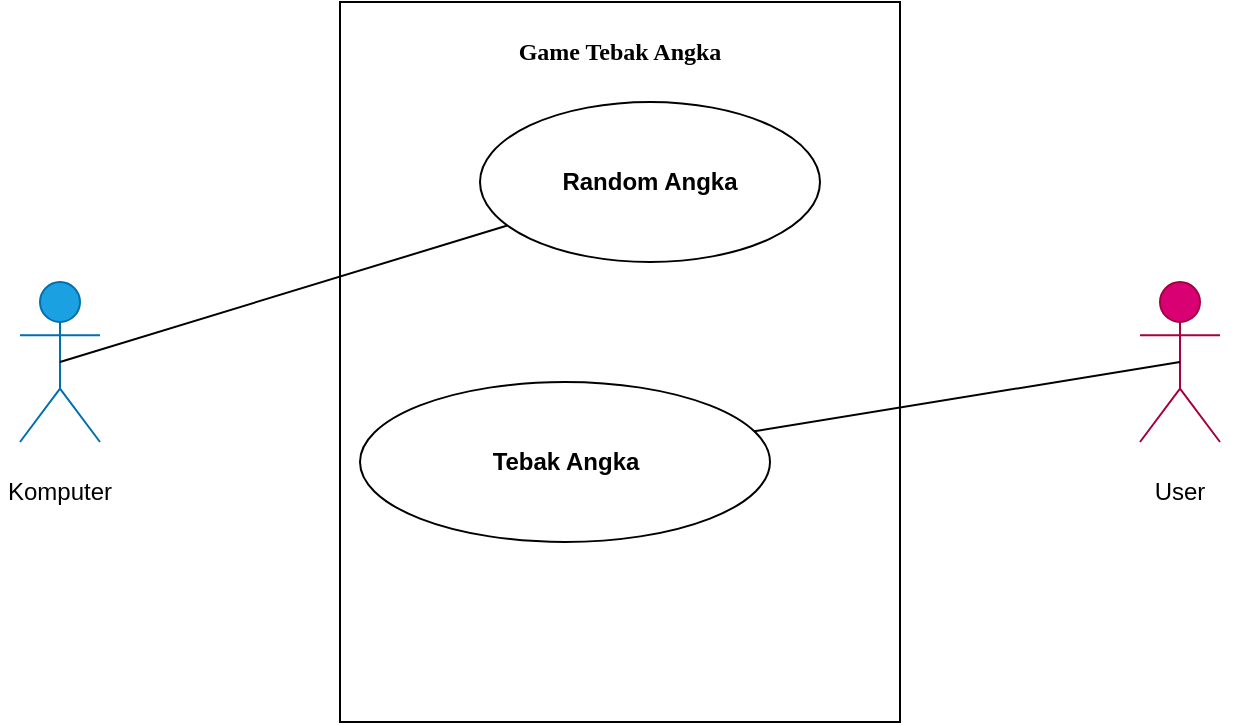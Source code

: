 <mxfile version="21.7.4" type="github">
  <diagram name="Page-1" id="bDxMqrkXdnVHO_2Llzge">
    <mxGraphModel dx="880" dy="478" grid="1" gridSize="10" guides="1" tooltips="1" connect="1" arrows="1" fold="1" page="1" pageScale="1" pageWidth="850" pageHeight="1100" math="0" shadow="0">
      <root>
        <mxCell id="0" />
        <mxCell id="1" parent="0" />
        <mxCell id="e9nEgrh9mV6L4Rl3gscP-2" value="" style="rounded=0;whiteSpace=wrap;html=1;" vertex="1" parent="1">
          <mxGeometry x="280" y="80" width="280" height="360" as="geometry" />
        </mxCell>
        <mxCell id="e9nEgrh9mV6L4Rl3gscP-3" value="Komputer" style="shape=umlActor;verticalLabelPosition=bottom;verticalAlign=top;html=1;outlineConnect=0;fillColor=#1ba1e2;strokeColor=#006EAF;fontColor=#ffffff;" vertex="1" parent="1">
          <mxGeometry x="120" y="220" width="40" height="80" as="geometry" />
        </mxCell>
        <mxCell id="e9nEgrh9mV6L4Rl3gscP-4" value="User" style="shape=umlActor;verticalLabelPosition=bottom;verticalAlign=top;html=1;outlineConnect=0;fillColor=#d80073;fontColor=#ffffff;strokeColor=#A50040;" vertex="1" parent="1">
          <mxGeometry x="680" y="220" width="40" height="80" as="geometry" />
        </mxCell>
        <mxCell id="e9nEgrh9mV6L4Rl3gscP-5" value="Game Tebak Angka" style="text;html=1;strokeColor=none;fillColor=none;align=center;verticalAlign=middle;whiteSpace=wrap;rounded=0;fontStyle=1;fontFamily=Verdana;" vertex="1" parent="1">
          <mxGeometry x="350" y="90" width="140" height="30" as="geometry" />
        </mxCell>
        <mxCell id="e9nEgrh9mV6L4Rl3gscP-10" value="" style="ellipse;whiteSpace=wrap;html=1;" vertex="1" parent="1">
          <mxGeometry x="350" y="130" width="170" height="80" as="geometry" />
        </mxCell>
        <mxCell id="e9nEgrh9mV6L4Rl3gscP-11" value="" style="ellipse;whiteSpace=wrap;html=1;" vertex="1" parent="1">
          <mxGeometry x="290" y="270" width="205" height="80" as="geometry" />
        </mxCell>
        <mxCell id="e9nEgrh9mV6L4Rl3gscP-12" value="" style="endArrow=none;html=1;rounded=0;exitX=0.5;exitY=0.5;exitDx=0;exitDy=0;exitPerimeter=0;" edge="1" parent="1" source="e9nEgrh9mV6L4Rl3gscP-3" target="e9nEgrh9mV6L4Rl3gscP-10">
          <mxGeometry width="50" height="50" relative="1" as="geometry">
            <mxPoint x="300" y="220" as="sourcePoint" />
            <mxPoint x="350" y="170" as="targetPoint" />
          </mxGeometry>
        </mxCell>
        <mxCell id="e9nEgrh9mV6L4Rl3gscP-13" value="" style="endArrow=none;html=1;rounded=0;entryX=0.5;entryY=0.5;entryDx=0;entryDy=0;entryPerimeter=0;" edge="1" parent="1" source="e9nEgrh9mV6L4Rl3gscP-11" target="e9nEgrh9mV6L4Rl3gscP-4">
          <mxGeometry width="50" height="50" relative="1" as="geometry">
            <mxPoint x="400" y="280" as="sourcePoint" />
            <mxPoint x="450" y="230" as="targetPoint" />
          </mxGeometry>
        </mxCell>
        <mxCell id="e9nEgrh9mV6L4Rl3gscP-16" value="Random Angka" style="text;html=1;strokeColor=none;fillColor=none;align=center;verticalAlign=middle;whiteSpace=wrap;rounded=0;fontStyle=1" vertex="1" parent="1">
          <mxGeometry x="390" y="155" width="90" height="30" as="geometry" />
        </mxCell>
        <mxCell id="e9nEgrh9mV6L4Rl3gscP-17" value="Tebak Angka" style="text;html=1;strokeColor=none;fillColor=none;align=center;verticalAlign=middle;whiteSpace=wrap;rounded=0;fontStyle=1" vertex="1" parent="1">
          <mxGeometry x="347.5" y="295" width="90" height="30" as="geometry" />
        </mxCell>
        <mxCell id="e9nEgrh9mV6L4Rl3gscP-22" value="Komputer" style="text;html=1;strokeColor=none;fillColor=none;align=center;verticalAlign=middle;whiteSpace=wrap;rounded=0;" vertex="1" parent="1">
          <mxGeometry x="110" y="310" width="60" height="30" as="geometry" />
        </mxCell>
        <mxCell id="e9nEgrh9mV6L4Rl3gscP-23" value="User" style="text;html=1;strokeColor=none;fillColor=none;align=center;verticalAlign=middle;whiteSpace=wrap;rounded=0;" vertex="1" parent="1">
          <mxGeometry x="670" y="310" width="60" height="30" as="geometry" />
        </mxCell>
      </root>
    </mxGraphModel>
  </diagram>
</mxfile>
